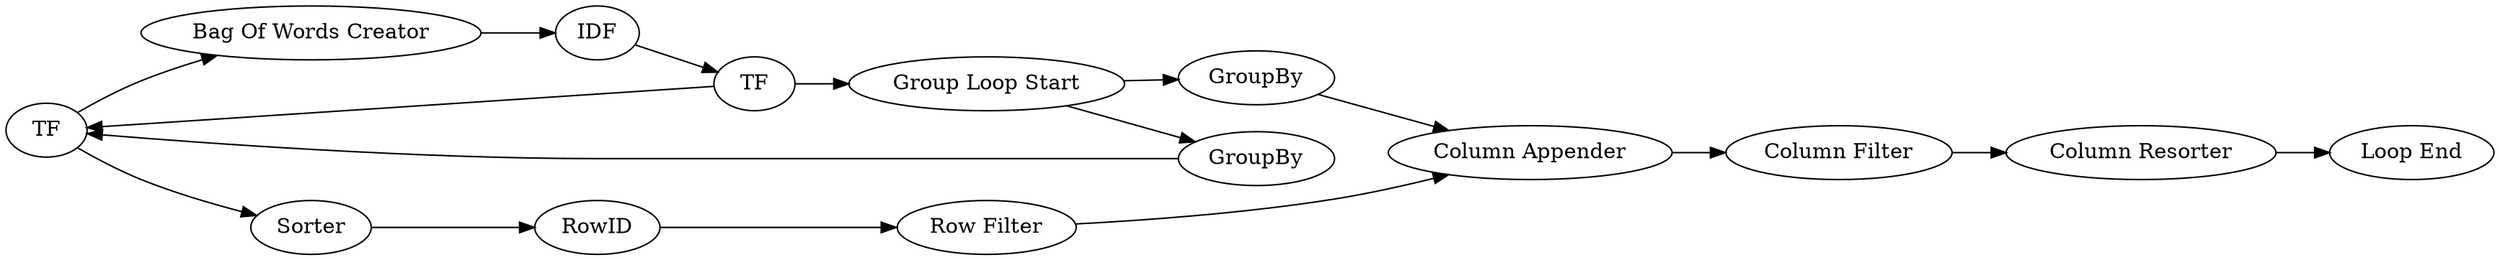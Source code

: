 digraph {
	20 -> 21
	16 -> 15
	14 -> 3
	7 -> 16
	18 -> 19
	3 -> 7
	1 -> 2
	6 -> 17
	3 -> 4
	15 -> 18
	2 -> 6
	19 -> 20
	17 -> 18
	4 -> 1
	2 -> 3
	6 -> 14
	16 [label=RowID]
	20 [label="Column Resorter"]
	1 [label=IDF]
	7 [label=Sorter]
	4 [label="Bag Of Words Creator"]
	18 [label="Column Appender"]
	21 [label="Loop End"]
	6 [label="Group Loop Start"]
	15 [label="Row Filter"]
	14 [label=GroupBy]
	17 [label=GroupBy]
	3 [label=TF]
	2 [label=TF]
	19 [label="Column Filter"]
	rankdir=LR
}
